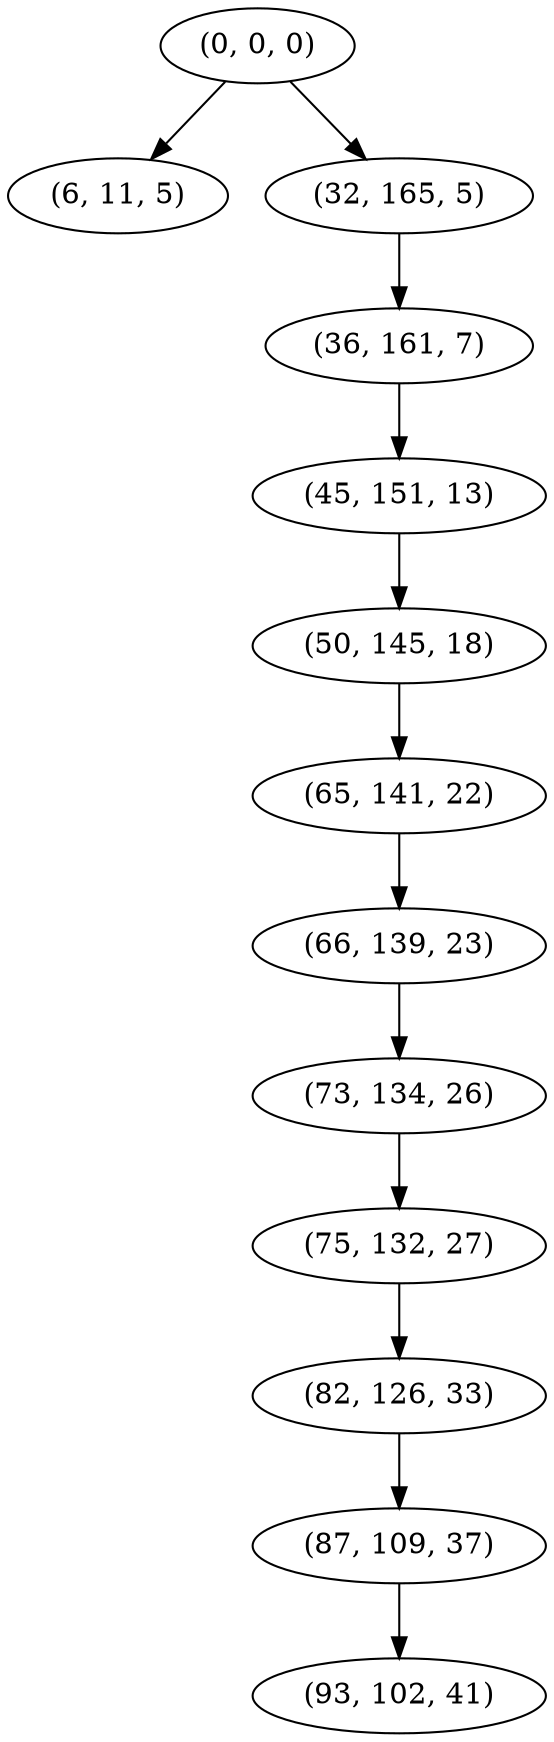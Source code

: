 digraph tree {
    "(0, 0, 0)";
    "(6, 11, 5)";
    "(32, 165, 5)";
    "(36, 161, 7)";
    "(45, 151, 13)";
    "(50, 145, 18)";
    "(65, 141, 22)";
    "(66, 139, 23)";
    "(73, 134, 26)";
    "(75, 132, 27)";
    "(82, 126, 33)";
    "(87, 109, 37)";
    "(93, 102, 41)";
    "(0, 0, 0)" -> "(6, 11, 5)";
    "(0, 0, 0)" -> "(32, 165, 5)";
    "(32, 165, 5)" -> "(36, 161, 7)";
    "(36, 161, 7)" -> "(45, 151, 13)";
    "(45, 151, 13)" -> "(50, 145, 18)";
    "(50, 145, 18)" -> "(65, 141, 22)";
    "(65, 141, 22)" -> "(66, 139, 23)";
    "(66, 139, 23)" -> "(73, 134, 26)";
    "(73, 134, 26)" -> "(75, 132, 27)";
    "(75, 132, 27)" -> "(82, 126, 33)";
    "(82, 126, 33)" -> "(87, 109, 37)";
    "(87, 109, 37)" -> "(93, 102, 41)";
}
